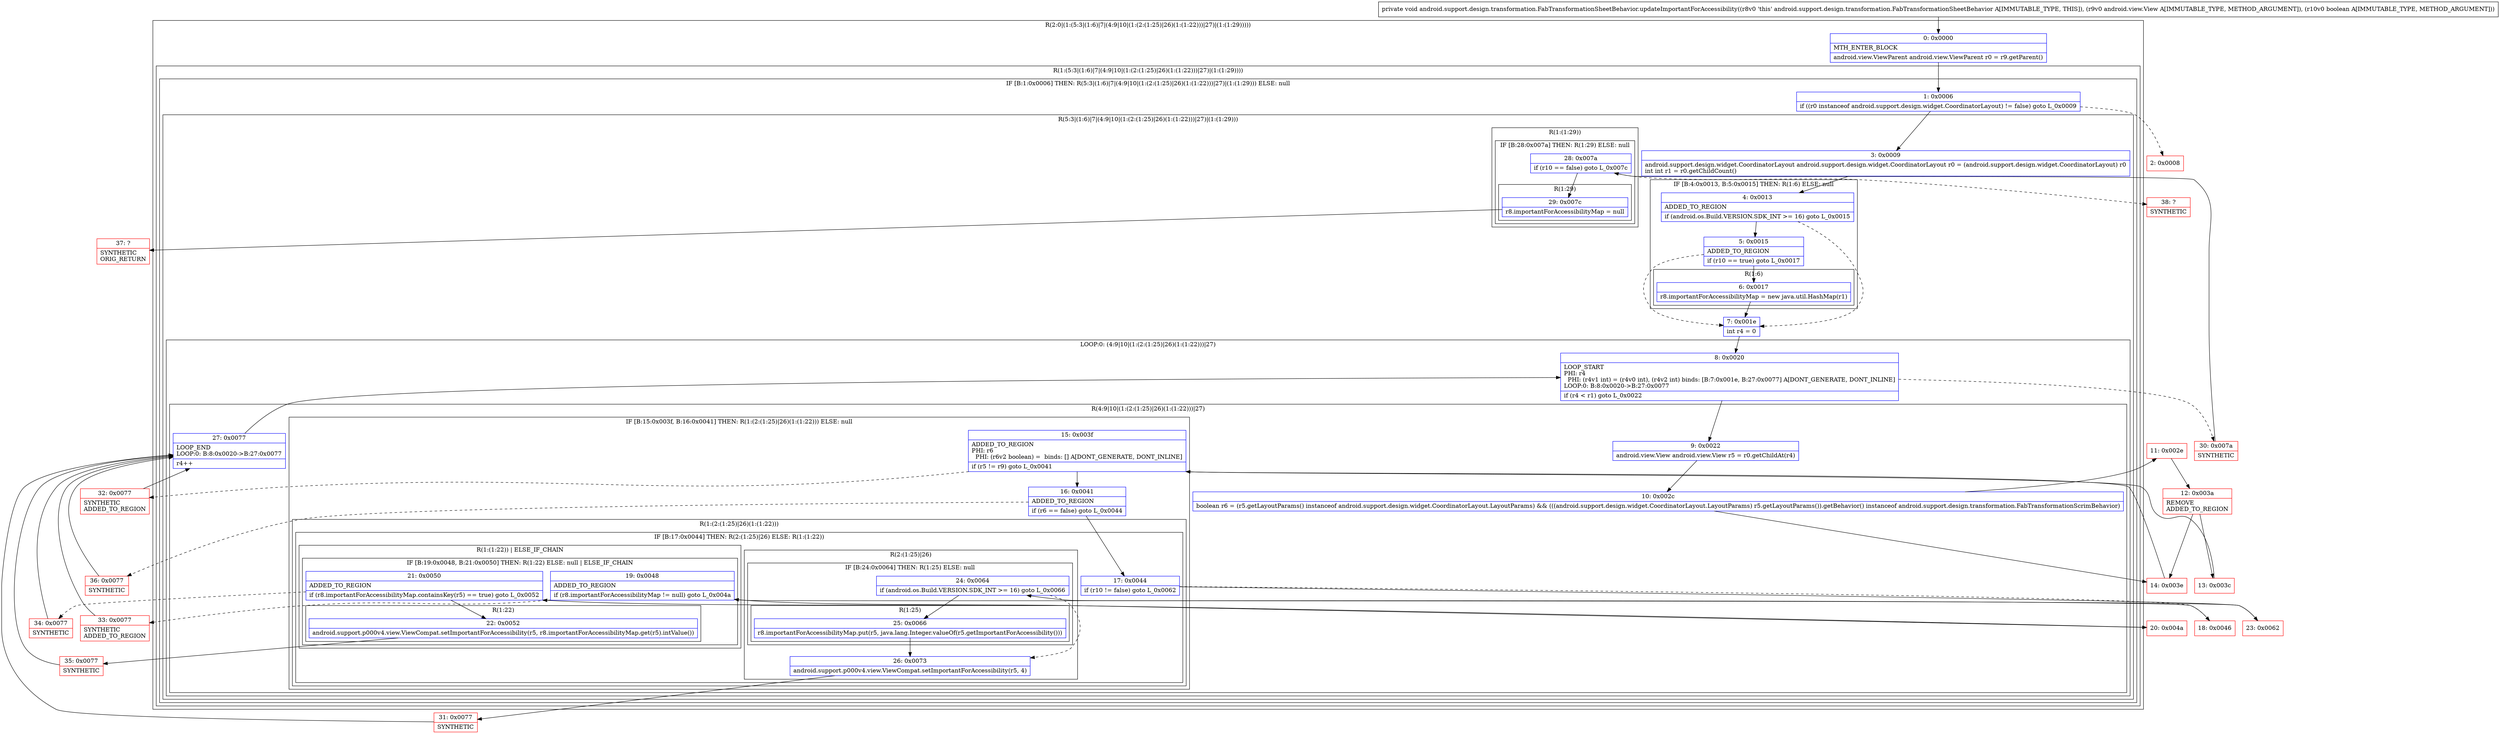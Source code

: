 digraph "CFG forandroid.support.design.transformation.FabTransformationSheetBehavior.updateImportantForAccessibility(Landroid\/view\/View;Z)V" {
subgraph cluster_Region_1528977515 {
label = "R(2:0|(1:(5:3|(1:6)|7|(4:9|10|(1:(2:(1:25)|26)(1:(1:22)))|27)|(1:(1:29)))))";
node [shape=record,color=blue];
Node_0 [shape=record,label="{0\:\ 0x0000|MTH_ENTER_BLOCK\l|android.view.ViewParent android.view.ViewParent r0 = r9.getParent()\l}"];
subgraph cluster_Region_421919756 {
label = "R(1:(5:3|(1:6)|7|(4:9|10|(1:(2:(1:25)|26)(1:(1:22)))|27)|(1:(1:29))))";
node [shape=record,color=blue];
subgraph cluster_IfRegion_1500614322 {
label = "IF [B:1:0x0006] THEN: R(5:3|(1:6)|7|(4:9|10|(1:(2:(1:25)|26)(1:(1:22)))|27)|(1:(1:29))) ELSE: null";
node [shape=record,color=blue];
Node_1 [shape=record,label="{1\:\ 0x0006|if ((r0 instanceof android.support.design.widget.CoordinatorLayout) != false) goto L_0x0009\l}"];
subgraph cluster_Region_1719244602 {
label = "R(5:3|(1:6)|7|(4:9|10|(1:(2:(1:25)|26)(1:(1:22)))|27)|(1:(1:29)))";
node [shape=record,color=blue];
Node_3 [shape=record,label="{3\:\ 0x0009|android.support.design.widget.CoordinatorLayout android.support.design.widget.CoordinatorLayout r0 = (android.support.design.widget.CoordinatorLayout) r0\lint int r1 = r0.getChildCount()\l}"];
subgraph cluster_IfRegion_1341975980 {
label = "IF [B:4:0x0013, B:5:0x0015] THEN: R(1:6) ELSE: null";
node [shape=record,color=blue];
Node_4 [shape=record,label="{4\:\ 0x0013|ADDED_TO_REGION\l|if (android.os.Build.VERSION.SDK_INT \>= 16) goto L_0x0015\l}"];
Node_5 [shape=record,label="{5\:\ 0x0015|ADDED_TO_REGION\l|if (r10 == true) goto L_0x0017\l}"];
subgraph cluster_Region_1956802476 {
label = "R(1:6)";
node [shape=record,color=blue];
Node_6 [shape=record,label="{6\:\ 0x0017|r8.importantForAccessibilityMap = new java.util.HashMap(r1)\l}"];
}
}
Node_7 [shape=record,label="{7\:\ 0x001e|int r4 = 0\l}"];
subgraph cluster_LoopRegion_569605012 {
label = "LOOP:0: (4:9|10|(1:(2:(1:25)|26)(1:(1:22)))|27)";
node [shape=record,color=blue];
Node_8 [shape=record,label="{8\:\ 0x0020|LOOP_START\lPHI: r4 \l  PHI: (r4v1 int) = (r4v0 int), (r4v2 int) binds: [B:7:0x001e, B:27:0x0077] A[DONT_GENERATE, DONT_INLINE]\lLOOP:0: B:8:0x0020\-\>B:27:0x0077\l|if (r4 \< r1) goto L_0x0022\l}"];
subgraph cluster_Region_1024100710 {
label = "R(4:9|10|(1:(2:(1:25)|26)(1:(1:22)))|27)";
node [shape=record,color=blue];
Node_9 [shape=record,label="{9\:\ 0x0022|android.view.View android.view.View r5 = r0.getChildAt(r4)\l}"];
Node_10 [shape=record,label="{10\:\ 0x002c|boolean r6 = (r5.getLayoutParams() instanceof android.support.design.widget.CoordinatorLayout.LayoutParams) && (((android.support.design.widget.CoordinatorLayout.LayoutParams) r5.getLayoutParams()).getBehavior() instanceof android.support.design.transformation.FabTransformationScrimBehavior)\l}"];
subgraph cluster_IfRegion_194640087 {
label = "IF [B:15:0x003f, B:16:0x0041] THEN: R(1:(2:(1:25)|26)(1:(1:22))) ELSE: null";
node [shape=record,color=blue];
Node_15 [shape=record,label="{15\:\ 0x003f|ADDED_TO_REGION\lPHI: r6 \l  PHI: (r6v2 boolean) =  binds: [] A[DONT_GENERATE, DONT_INLINE]\l|if (r5 != r9) goto L_0x0041\l}"];
Node_16 [shape=record,label="{16\:\ 0x0041|ADDED_TO_REGION\l|if (r6 == false) goto L_0x0044\l}"];
subgraph cluster_Region_1064681165 {
label = "R(1:(2:(1:25)|26)(1:(1:22)))";
node [shape=record,color=blue];
subgraph cluster_IfRegion_1962231027 {
label = "IF [B:17:0x0044] THEN: R(2:(1:25)|26) ELSE: R(1:(1:22))";
node [shape=record,color=blue];
Node_17 [shape=record,label="{17\:\ 0x0044|if (r10 != false) goto L_0x0062\l}"];
subgraph cluster_Region_84532622 {
label = "R(2:(1:25)|26)";
node [shape=record,color=blue];
subgraph cluster_IfRegion_1116083197 {
label = "IF [B:24:0x0064] THEN: R(1:25) ELSE: null";
node [shape=record,color=blue];
Node_24 [shape=record,label="{24\:\ 0x0064|if (android.os.Build.VERSION.SDK_INT \>= 16) goto L_0x0066\l}"];
subgraph cluster_Region_1655771515 {
label = "R(1:25)";
node [shape=record,color=blue];
Node_25 [shape=record,label="{25\:\ 0x0066|r8.importantForAccessibilityMap.put(r5, java.lang.Integer.valueOf(r5.getImportantForAccessibility()))\l}"];
}
}
Node_26 [shape=record,label="{26\:\ 0x0073|android.support.p000v4.view.ViewCompat.setImportantForAccessibility(r5, 4)\l}"];
}
subgraph cluster_Region_1790908300 {
label = "R(1:(1:22)) | ELSE_IF_CHAIN\l";
node [shape=record,color=blue];
subgraph cluster_IfRegion_1067202912 {
label = "IF [B:19:0x0048, B:21:0x0050] THEN: R(1:22) ELSE: null | ELSE_IF_CHAIN\l";
node [shape=record,color=blue];
Node_19 [shape=record,label="{19\:\ 0x0048|ADDED_TO_REGION\l|if (r8.importantForAccessibilityMap != null) goto L_0x004a\l}"];
Node_21 [shape=record,label="{21\:\ 0x0050|ADDED_TO_REGION\l|if (r8.importantForAccessibilityMap.containsKey(r5) == true) goto L_0x0052\l}"];
subgraph cluster_Region_2072453380 {
label = "R(1:22)";
node [shape=record,color=blue];
Node_22 [shape=record,label="{22\:\ 0x0052|android.support.p000v4.view.ViewCompat.setImportantForAccessibility(r5, r8.importantForAccessibilityMap.get(r5).intValue())\l}"];
}
}
}
}
}
}
Node_27 [shape=record,label="{27\:\ 0x0077|LOOP_END\lLOOP:0: B:8:0x0020\-\>B:27:0x0077\l|r4++\l}"];
}
}
subgraph cluster_Region_2024689600 {
label = "R(1:(1:29))";
node [shape=record,color=blue];
subgraph cluster_IfRegion_648175354 {
label = "IF [B:28:0x007a] THEN: R(1:29) ELSE: null";
node [shape=record,color=blue];
Node_28 [shape=record,label="{28\:\ 0x007a|if (r10 == false) goto L_0x007c\l}"];
subgraph cluster_Region_1414117416 {
label = "R(1:29)";
node [shape=record,color=blue];
Node_29 [shape=record,label="{29\:\ 0x007c|r8.importantForAccessibilityMap = null\l}"];
}
}
}
}
}
}
}
Node_2 [shape=record,color=red,label="{2\:\ 0x0008}"];
Node_11 [shape=record,color=red,label="{11\:\ 0x002e}"];
Node_12 [shape=record,color=red,label="{12\:\ 0x003a|REMOVE\lADDED_TO_REGION\l}"];
Node_13 [shape=record,color=red,label="{13\:\ 0x003c}"];
Node_14 [shape=record,color=red,label="{14\:\ 0x003e}"];
Node_18 [shape=record,color=red,label="{18\:\ 0x0046}"];
Node_20 [shape=record,color=red,label="{20\:\ 0x004a}"];
Node_23 [shape=record,color=red,label="{23\:\ 0x0062}"];
Node_30 [shape=record,color=red,label="{30\:\ 0x007a|SYNTHETIC\l}"];
Node_31 [shape=record,color=red,label="{31\:\ 0x0077|SYNTHETIC\l}"];
Node_32 [shape=record,color=red,label="{32\:\ 0x0077|SYNTHETIC\lADDED_TO_REGION\l}"];
Node_33 [shape=record,color=red,label="{33\:\ 0x0077|SYNTHETIC\lADDED_TO_REGION\l}"];
Node_34 [shape=record,color=red,label="{34\:\ 0x0077|SYNTHETIC\l}"];
Node_35 [shape=record,color=red,label="{35\:\ 0x0077|SYNTHETIC\l}"];
Node_36 [shape=record,color=red,label="{36\:\ 0x0077|SYNTHETIC\l}"];
Node_37 [shape=record,color=red,label="{37\:\ ?|SYNTHETIC\lORIG_RETURN\l}"];
Node_38 [shape=record,color=red,label="{38\:\ ?|SYNTHETIC\l}"];
MethodNode[shape=record,label="{private void android.support.design.transformation.FabTransformationSheetBehavior.updateImportantForAccessibility((r8v0 'this' android.support.design.transformation.FabTransformationSheetBehavior A[IMMUTABLE_TYPE, THIS]), (r9v0 android.view.View A[IMMUTABLE_TYPE, METHOD_ARGUMENT]), (r10v0 boolean A[IMMUTABLE_TYPE, METHOD_ARGUMENT])) }"];
MethodNode -> Node_0;
Node_0 -> Node_1;
Node_1 -> Node_2[style=dashed];
Node_1 -> Node_3;
Node_3 -> Node_4;
Node_4 -> Node_5;
Node_4 -> Node_7[style=dashed];
Node_5 -> Node_6;
Node_5 -> Node_7[style=dashed];
Node_6 -> Node_7;
Node_7 -> Node_8;
Node_8 -> Node_9;
Node_8 -> Node_30[style=dashed];
Node_9 -> Node_10;
Node_10 -> Node_11;
Node_10 -> Node_14;
Node_15 -> Node_16;
Node_15 -> Node_32[style=dashed];
Node_16 -> Node_17;
Node_16 -> Node_36[style=dashed];
Node_17 -> Node_18[style=dashed];
Node_17 -> Node_23;
Node_24 -> Node_25;
Node_24 -> Node_26[style=dashed];
Node_25 -> Node_26;
Node_26 -> Node_31;
Node_19 -> Node_20;
Node_19 -> Node_33[style=dashed];
Node_21 -> Node_22;
Node_21 -> Node_34[style=dashed];
Node_22 -> Node_35;
Node_27 -> Node_8;
Node_28 -> Node_29;
Node_28 -> Node_38[style=dashed];
Node_29 -> Node_37;
Node_11 -> Node_12;
Node_12 -> Node_13;
Node_12 -> Node_14;
Node_13 -> Node_15;
Node_14 -> Node_15;
Node_18 -> Node_19;
Node_20 -> Node_21;
Node_23 -> Node_24;
Node_30 -> Node_28;
Node_31 -> Node_27;
Node_32 -> Node_27;
Node_33 -> Node_27;
Node_34 -> Node_27;
Node_35 -> Node_27;
Node_36 -> Node_27;
}

